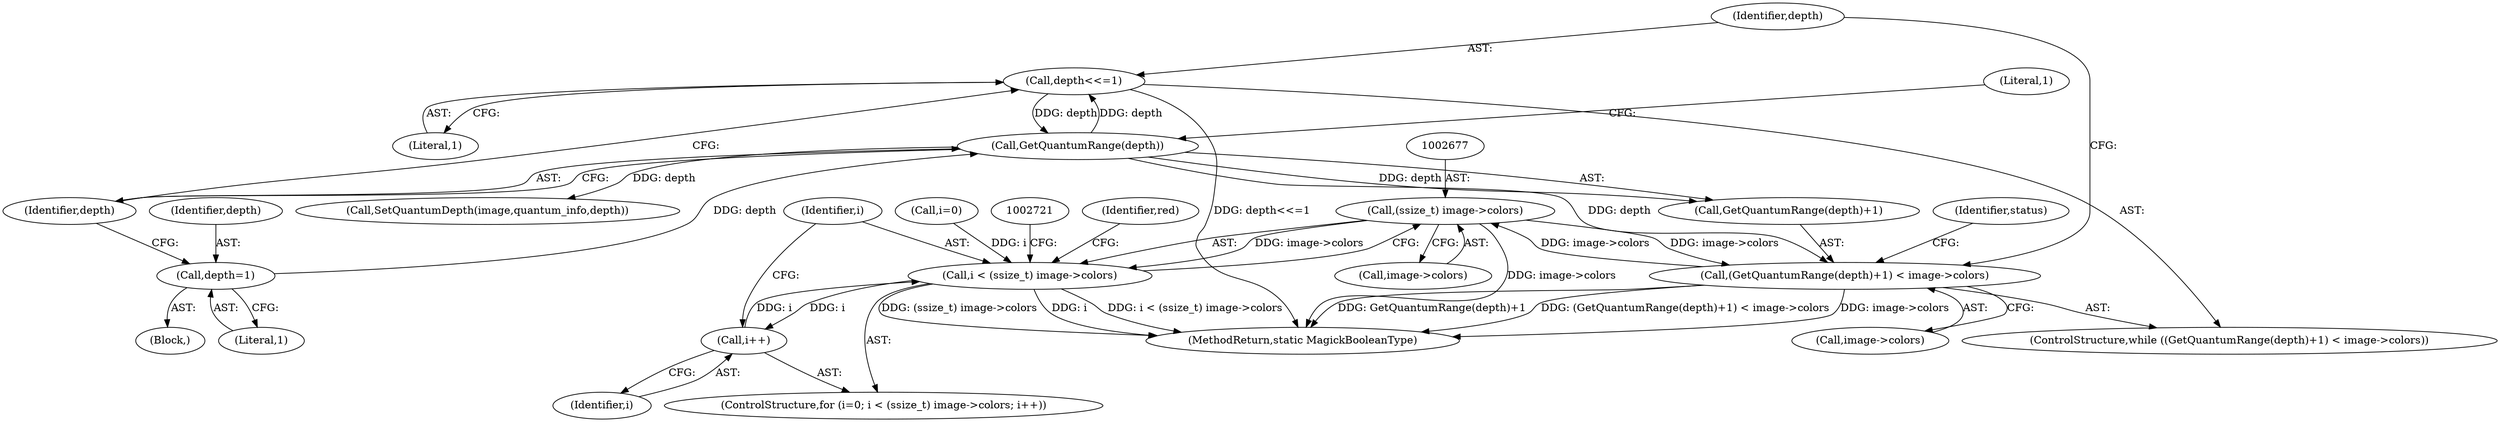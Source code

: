 digraph "0_ImageMagick6_3c53413eb544cc567309b4c86485eae43e956112@pointer" {
"1002676" [label="(Call,(ssize_t) image->colors)"];
"1000833" [label="(Call,(GetQuantumRange(depth)+1) < image->colors)"];
"1000835" [label="(Call,GetQuantumRange(depth))"];
"1000829" [label="(Call,depth=1)"];
"1000841" [label="(Call,depth<<=1)"];
"1002676" [label="(Call,(ssize_t) image->colors)"];
"1002674" [label="(Call,i < (ssize_t) image->colors)"];
"1002681" [label="(Call,i++)"];
"1000832" [label="(ControlStructure,while ((GetQuantumRange(depth)+1) < image->colors))"];
"1002936" [label="(MethodReturn,static MagickBooleanType)"];
"1002682" [label="(Identifier,i)"];
"1000843" [label="(Literal,1)"];
"1000829" [label="(Call,depth=1)"];
"1002674" [label="(Call,i < (ssize_t) image->colors)"];
"1000845" [label="(Identifier,status)"];
"1000818" [label="(Block,)"];
"1000838" [label="(Call,image->colors)"];
"1000835" [label="(Call,GetQuantumRange(depth))"];
"1000837" [label="(Literal,1)"];
"1002676" [label="(Call,(ssize_t) image->colors)"];
"1002675" [label="(Identifier,i)"];
"1000846" [label="(Call,SetQuantumDepth(image,quantum_info,depth))"];
"1002681" [label="(Call,i++)"];
"1000831" [label="(Literal,1)"];
"1002686" [label="(Identifier,red)"];
"1002678" [label="(Call,image->colors)"];
"1002671" [label="(Call,i=0)"];
"1002670" [label="(ControlStructure,for (i=0; i < (ssize_t) image->colors; i++))"];
"1000842" [label="(Identifier,depth)"];
"1000830" [label="(Identifier,depth)"];
"1000836" [label="(Identifier,depth)"];
"1000833" [label="(Call,(GetQuantumRange(depth)+1) < image->colors)"];
"1000834" [label="(Call,GetQuantumRange(depth)+1)"];
"1000841" [label="(Call,depth<<=1)"];
"1002676" -> "1002674"  [label="AST: "];
"1002676" -> "1002678"  [label="CFG: "];
"1002677" -> "1002676"  [label="AST: "];
"1002678" -> "1002676"  [label="AST: "];
"1002674" -> "1002676"  [label="CFG: "];
"1002676" -> "1002936"  [label="DDG: image->colors"];
"1002676" -> "1000833"  [label="DDG: image->colors"];
"1002676" -> "1002674"  [label="DDG: image->colors"];
"1000833" -> "1002676"  [label="DDG: image->colors"];
"1000833" -> "1000832"  [label="AST: "];
"1000833" -> "1000838"  [label="CFG: "];
"1000834" -> "1000833"  [label="AST: "];
"1000838" -> "1000833"  [label="AST: "];
"1000842" -> "1000833"  [label="CFG: "];
"1000845" -> "1000833"  [label="CFG: "];
"1000833" -> "1002936"  [label="DDG: image->colors"];
"1000833" -> "1002936"  [label="DDG: GetQuantumRange(depth)+1"];
"1000833" -> "1002936"  [label="DDG: (GetQuantumRange(depth)+1) < image->colors"];
"1000835" -> "1000833"  [label="DDG: depth"];
"1000835" -> "1000834"  [label="AST: "];
"1000835" -> "1000836"  [label="CFG: "];
"1000836" -> "1000835"  [label="AST: "];
"1000837" -> "1000835"  [label="CFG: "];
"1000835" -> "1000834"  [label="DDG: depth"];
"1000829" -> "1000835"  [label="DDG: depth"];
"1000841" -> "1000835"  [label="DDG: depth"];
"1000835" -> "1000841"  [label="DDG: depth"];
"1000835" -> "1000846"  [label="DDG: depth"];
"1000829" -> "1000818"  [label="AST: "];
"1000829" -> "1000831"  [label="CFG: "];
"1000830" -> "1000829"  [label="AST: "];
"1000831" -> "1000829"  [label="AST: "];
"1000836" -> "1000829"  [label="CFG: "];
"1000841" -> "1000832"  [label="AST: "];
"1000841" -> "1000843"  [label="CFG: "];
"1000842" -> "1000841"  [label="AST: "];
"1000843" -> "1000841"  [label="AST: "];
"1000836" -> "1000841"  [label="CFG: "];
"1000841" -> "1002936"  [label="DDG: depth<<=1"];
"1002674" -> "1002670"  [label="AST: "];
"1002675" -> "1002674"  [label="AST: "];
"1002686" -> "1002674"  [label="CFG: "];
"1002721" -> "1002674"  [label="CFG: "];
"1002674" -> "1002936"  [label="DDG: i < (ssize_t) image->colors"];
"1002674" -> "1002936"  [label="DDG: (ssize_t) image->colors"];
"1002674" -> "1002936"  [label="DDG: i"];
"1002671" -> "1002674"  [label="DDG: i"];
"1002681" -> "1002674"  [label="DDG: i"];
"1002674" -> "1002681"  [label="DDG: i"];
"1002681" -> "1002670"  [label="AST: "];
"1002681" -> "1002682"  [label="CFG: "];
"1002682" -> "1002681"  [label="AST: "];
"1002675" -> "1002681"  [label="CFG: "];
}
